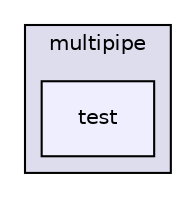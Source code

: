 digraph "gulp-src/node_modules/gulp-uglify/node_modules/gulp-util/node_modules/multipipe/test" {
  compound=true
  node [ fontsize="10", fontname="Helvetica"];
  edge [ labelfontsize="10", labelfontname="Helvetica"];
  subgraph clusterdir_ce80dba02b49ac78648712441572d9c1 {
    graph [ bgcolor="#ddddee", pencolor="black", label="multipipe" fontname="Helvetica", fontsize="10", URL="dir_ce80dba02b49ac78648712441572d9c1.html"]
  dir_03096a29141bd33dac35ab633c2c1fb3 [shape=box, label="test", style="filled", fillcolor="#eeeeff", pencolor="black", URL="dir_03096a29141bd33dac35ab633c2c1fb3.html"];
  }
}
